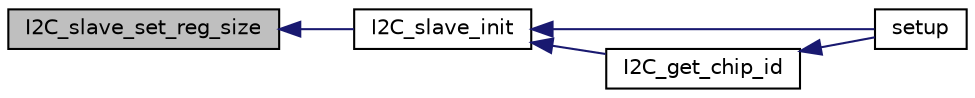digraph "I2C_slave_set_reg_size"
{
  edge [fontname="Helvetica",fontsize="10",labelfontname="Helvetica",labelfontsize="10"];
  node [fontname="Helvetica",fontsize="10",shape=record];
  rankdir="LR";
  Node55 [label="I2C_slave_set_reg_size",height=0.2,width=0.4,color="black", fillcolor="grey75", style="filled", fontcolor="black"];
  Node55 -> Node56 [dir="back",color="midnightblue",fontsize="10",style="solid",fontname="Helvetica"];
  Node56 [label="I2C_slave_init",height=0.2,width=0.4,color="black", fillcolor="white", style="filled",URL="$ci2c_8h.html#af93c2e35e06edcea492607b628d5ae1f",tooltip="Init an I2C slave structure for cMI2C communication. "];
  Node56 -> Node57 [dir="back",color="midnightblue",fontsize="10",style="solid",fontname="Helvetica"];
  Node57 [label="setup",height=0.2,width=0.4,color="black", fillcolor="white", style="filled",URL="$ci2c__advanced_8ino.html#a4fc01d736fe50cf5b977f755b675f11d"];
  Node56 -> Node58 [dir="back",color="midnightblue",fontsize="10",style="solid",fontname="Helvetica"];
  Node58 [label="I2C_get_chip_id",height=0.2,width=0.4,color="black", fillcolor="white", style="filled",URL="$ci2c__advanced_8ino.html#ad357f6e59cf5ec94f3ccaa70a20e1b11",tooltip="This procedure calls appropriate functions to get chip ID of FUJITSU devices. "];
  Node58 -> Node57 [dir="back",color="midnightblue",fontsize="10",style="solid",fontname="Helvetica"];
}
